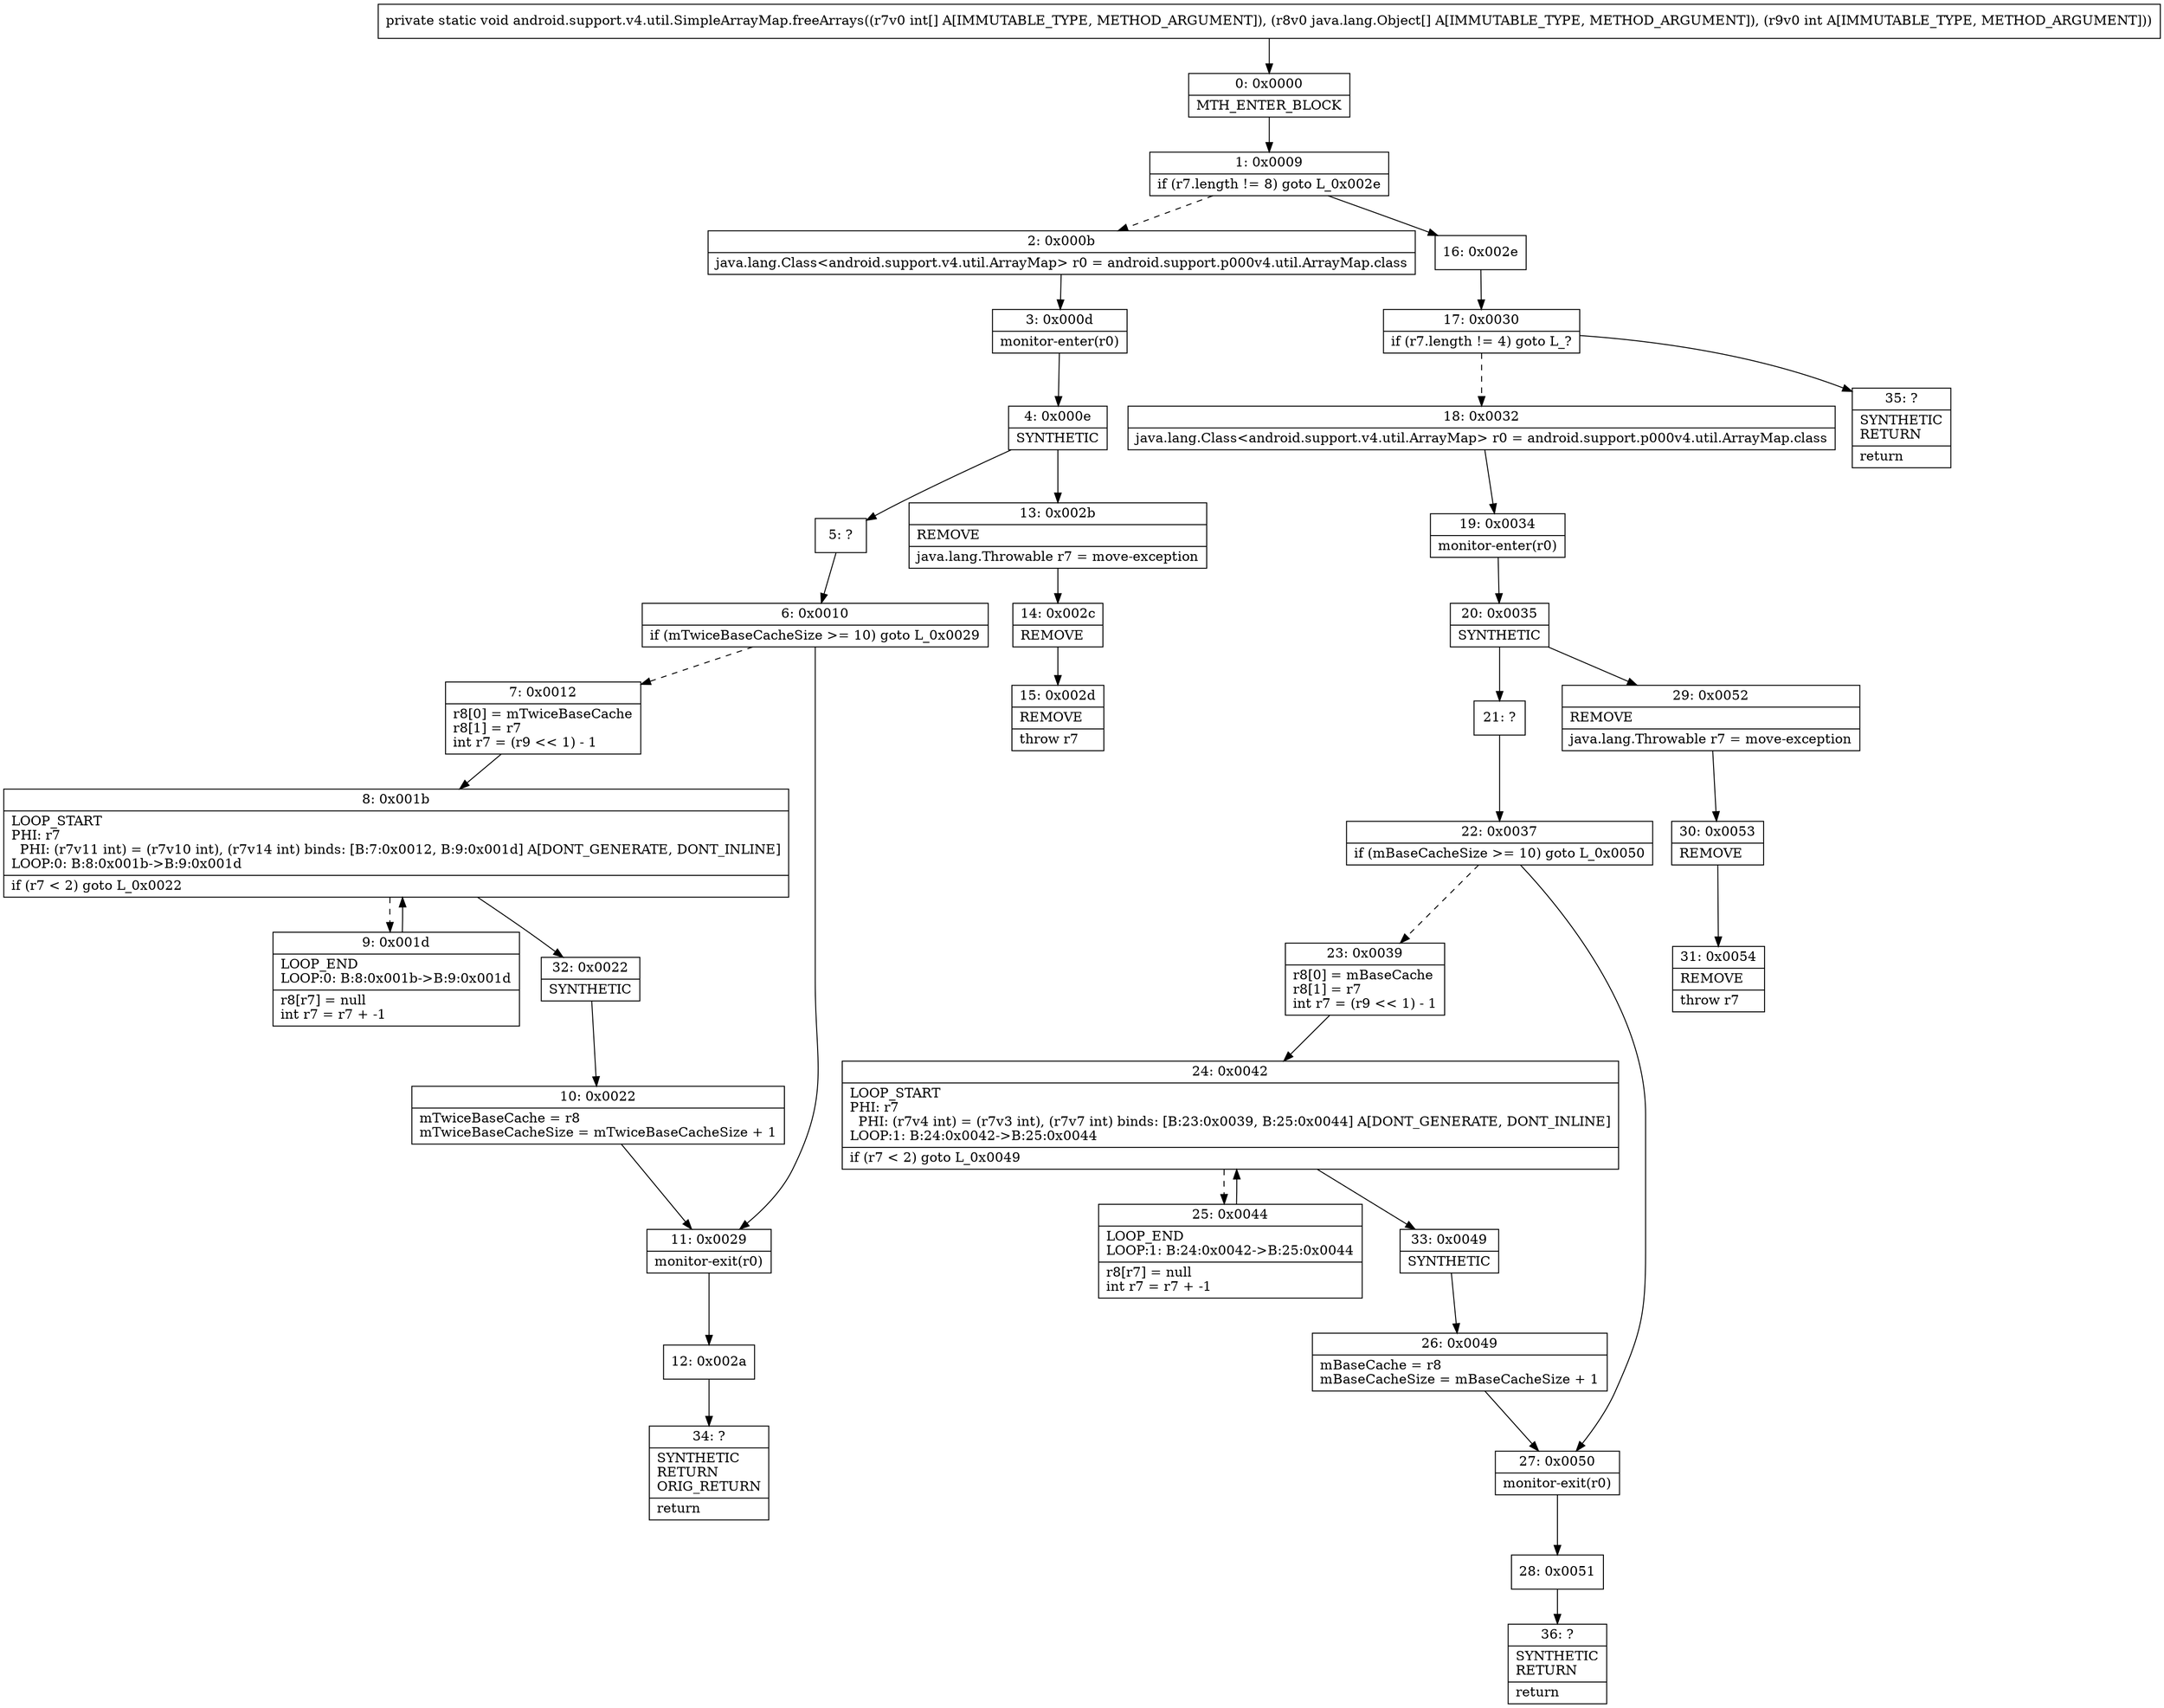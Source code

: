 digraph "CFG forandroid.support.v4.util.SimpleArrayMap.freeArrays([I[Ljava\/lang\/Object;I)V" {
Node_0 [shape=record,label="{0\:\ 0x0000|MTH_ENTER_BLOCK\l}"];
Node_1 [shape=record,label="{1\:\ 0x0009|if (r7.length != 8) goto L_0x002e\l}"];
Node_2 [shape=record,label="{2\:\ 0x000b|java.lang.Class\<android.support.v4.util.ArrayMap\> r0 = android.support.p000v4.util.ArrayMap.class\l}"];
Node_3 [shape=record,label="{3\:\ 0x000d|monitor\-enter(r0)\l}"];
Node_4 [shape=record,label="{4\:\ 0x000e|SYNTHETIC\l}"];
Node_5 [shape=record,label="{5\:\ ?}"];
Node_6 [shape=record,label="{6\:\ 0x0010|if (mTwiceBaseCacheSize \>= 10) goto L_0x0029\l}"];
Node_7 [shape=record,label="{7\:\ 0x0012|r8[0] = mTwiceBaseCache\lr8[1] = r7\lint r7 = (r9 \<\< 1) \- 1\l}"];
Node_8 [shape=record,label="{8\:\ 0x001b|LOOP_START\lPHI: r7 \l  PHI: (r7v11 int) = (r7v10 int), (r7v14 int) binds: [B:7:0x0012, B:9:0x001d] A[DONT_GENERATE, DONT_INLINE]\lLOOP:0: B:8:0x001b\-\>B:9:0x001d\l|if (r7 \< 2) goto L_0x0022\l}"];
Node_9 [shape=record,label="{9\:\ 0x001d|LOOP_END\lLOOP:0: B:8:0x001b\-\>B:9:0x001d\l|r8[r7] = null\lint r7 = r7 + \-1\l}"];
Node_10 [shape=record,label="{10\:\ 0x0022|mTwiceBaseCache = r8\lmTwiceBaseCacheSize = mTwiceBaseCacheSize + 1\l}"];
Node_11 [shape=record,label="{11\:\ 0x0029|monitor\-exit(r0)\l}"];
Node_12 [shape=record,label="{12\:\ 0x002a}"];
Node_13 [shape=record,label="{13\:\ 0x002b|REMOVE\l|java.lang.Throwable r7 = move\-exception\l}"];
Node_14 [shape=record,label="{14\:\ 0x002c|REMOVE\l}"];
Node_15 [shape=record,label="{15\:\ 0x002d|REMOVE\l|throw r7\l}"];
Node_16 [shape=record,label="{16\:\ 0x002e}"];
Node_17 [shape=record,label="{17\:\ 0x0030|if (r7.length != 4) goto L_?\l}"];
Node_18 [shape=record,label="{18\:\ 0x0032|java.lang.Class\<android.support.v4.util.ArrayMap\> r0 = android.support.p000v4.util.ArrayMap.class\l}"];
Node_19 [shape=record,label="{19\:\ 0x0034|monitor\-enter(r0)\l}"];
Node_20 [shape=record,label="{20\:\ 0x0035|SYNTHETIC\l}"];
Node_21 [shape=record,label="{21\:\ ?}"];
Node_22 [shape=record,label="{22\:\ 0x0037|if (mBaseCacheSize \>= 10) goto L_0x0050\l}"];
Node_23 [shape=record,label="{23\:\ 0x0039|r8[0] = mBaseCache\lr8[1] = r7\lint r7 = (r9 \<\< 1) \- 1\l}"];
Node_24 [shape=record,label="{24\:\ 0x0042|LOOP_START\lPHI: r7 \l  PHI: (r7v4 int) = (r7v3 int), (r7v7 int) binds: [B:23:0x0039, B:25:0x0044] A[DONT_GENERATE, DONT_INLINE]\lLOOP:1: B:24:0x0042\-\>B:25:0x0044\l|if (r7 \< 2) goto L_0x0049\l}"];
Node_25 [shape=record,label="{25\:\ 0x0044|LOOP_END\lLOOP:1: B:24:0x0042\-\>B:25:0x0044\l|r8[r7] = null\lint r7 = r7 + \-1\l}"];
Node_26 [shape=record,label="{26\:\ 0x0049|mBaseCache = r8\lmBaseCacheSize = mBaseCacheSize + 1\l}"];
Node_27 [shape=record,label="{27\:\ 0x0050|monitor\-exit(r0)\l}"];
Node_28 [shape=record,label="{28\:\ 0x0051}"];
Node_29 [shape=record,label="{29\:\ 0x0052|REMOVE\l|java.lang.Throwable r7 = move\-exception\l}"];
Node_30 [shape=record,label="{30\:\ 0x0053|REMOVE\l}"];
Node_31 [shape=record,label="{31\:\ 0x0054|REMOVE\l|throw r7\l}"];
Node_32 [shape=record,label="{32\:\ 0x0022|SYNTHETIC\l}"];
Node_33 [shape=record,label="{33\:\ 0x0049|SYNTHETIC\l}"];
Node_34 [shape=record,label="{34\:\ ?|SYNTHETIC\lRETURN\lORIG_RETURN\l|return\l}"];
Node_35 [shape=record,label="{35\:\ ?|SYNTHETIC\lRETURN\l|return\l}"];
Node_36 [shape=record,label="{36\:\ ?|SYNTHETIC\lRETURN\l|return\l}"];
MethodNode[shape=record,label="{private static void android.support.v4.util.SimpleArrayMap.freeArrays((r7v0 int[] A[IMMUTABLE_TYPE, METHOD_ARGUMENT]), (r8v0 java.lang.Object[] A[IMMUTABLE_TYPE, METHOD_ARGUMENT]), (r9v0 int A[IMMUTABLE_TYPE, METHOD_ARGUMENT])) }"];
MethodNode -> Node_0;
Node_0 -> Node_1;
Node_1 -> Node_2[style=dashed];
Node_1 -> Node_16;
Node_2 -> Node_3;
Node_3 -> Node_4;
Node_4 -> Node_5;
Node_4 -> Node_13;
Node_5 -> Node_6;
Node_6 -> Node_7[style=dashed];
Node_6 -> Node_11;
Node_7 -> Node_8;
Node_8 -> Node_9[style=dashed];
Node_8 -> Node_32;
Node_9 -> Node_8;
Node_10 -> Node_11;
Node_11 -> Node_12;
Node_12 -> Node_34;
Node_13 -> Node_14;
Node_14 -> Node_15;
Node_16 -> Node_17;
Node_17 -> Node_18[style=dashed];
Node_17 -> Node_35;
Node_18 -> Node_19;
Node_19 -> Node_20;
Node_20 -> Node_21;
Node_20 -> Node_29;
Node_21 -> Node_22;
Node_22 -> Node_23[style=dashed];
Node_22 -> Node_27;
Node_23 -> Node_24;
Node_24 -> Node_25[style=dashed];
Node_24 -> Node_33;
Node_25 -> Node_24;
Node_26 -> Node_27;
Node_27 -> Node_28;
Node_28 -> Node_36;
Node_29 -> Node_30;
Node_30 -> Node_31;
Node_32 -> Node_10;
Node_33 -> Node_26;
}

